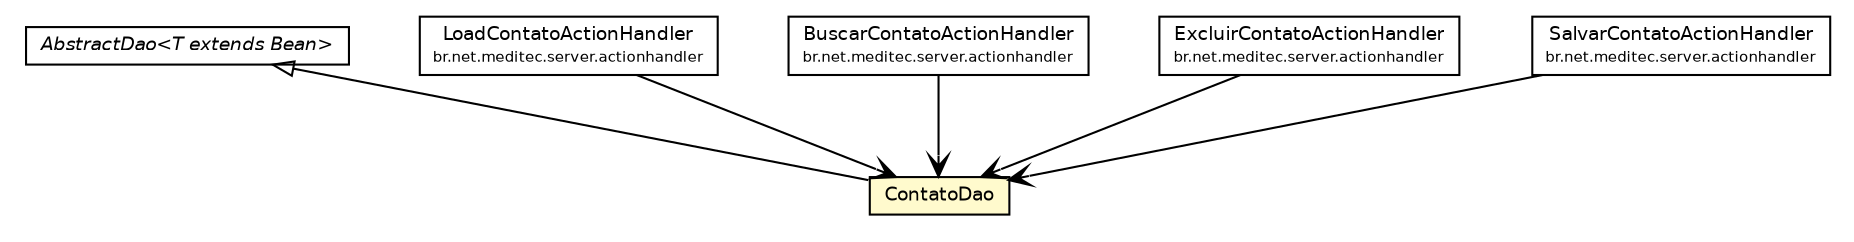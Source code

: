 #!/usr/local/bin/dot
#
# Class diagram 
# Generated by UmlGraph version 4.6 (http://www.spinellis.gr/sw/umlgraph)
#

digraph G {
	edge [fontname="Helvetica",fontsize=10,labelfontname="Helvetica",labelfontsize=10];
	node [fontname="Helvetica",fontsize=10,shape=plaintext];
	// br.net.meditec.server.dao.ContatoDao
	c5710 [label=<<table border="0" cellborder="1" cellspacing="0" cellpadding="2" port="p" bgcolor="lemonChiffon" href="./ContatoDao.html">
		<tr><td><table border="0" cellspacing="0" cellpadding="1">
			<tr><td> ContatoDao </td></tr>
		</table></td></tr>
		</table>>, fontname="Helvetica", fontcolor="black", fontsize=9.0];
	// br.net.meditec.server.dao.AbstractDao<T extends br.net.meditec.server.model.Bean>
	c5711 [label=<<table border="0" cellborder="1" cellspacing="0" cellpadding="2" port="p" href="./AbstractDao.html">
		<tr><td><table border="0" cellspacing="0" cellpadding="1">
			<tr><td><font face="Helvetica-Oblique"> AbstractDao&lt;T extends Bean&gt; </font></td></tr>
		</table></td></tr>
		</table>>, fontname="Helvetica", fontcolor="black", fontsize=9.0];
	// br.net.meditec.server.actionhandler.LoadContatoActionHandler
	c5722 [label=<<table border="0" cellborder="1" cellspacing="0" cellpadding="2" port="p" href="../actionhandler/LoadContatoActionHandler.html">
		<tr><td><table border="0" cellspacing="0" cellpadding="1">
			<tr><td> LoadContatoActionHandler </td></tr>
			<tr><td><font point-size="7.0"> br.net.meditec.server.actionhandler </font></td></tr>
		</table></td></tr>
		</table>>, fontname="Helvetica", fontcolor="black", fontsize=9.0];
	// br.net.meditec.server.actionhandler.BuscarContatoActionHandler
	c5723 [label=<<table border="0" cellborder="1" cellspacing="0" cellpadding="2" port="p" href="../actionhandler/BuscarContatoActionHandler.html">
		<tr><td><table border="0" cellspacing="0" cellpadding="1">
			<tr><td> BuscarContatoActionHandler </td></tr>
			<tr><td><font point-size="7.0"> br.net.meditec.server.actionhandler </font></td></tr>
		</table></td></tr>
		</table>>, fontname="Helvetica", fontcolor="black", fontsize=9.0];
	// br.net.meditec.server.actionhandler.ExcluirContatoActionHandler
	c5724 [label=<<table border="0" cellborder="1" cellspacing="0" cellpadding="2" port="p" href="../actionhandler/ExcluirContatoActionHandler.html">
		<tr><td><table border="0" cellspacing="0" cellpadding="1">
			<tr><td> ExcluirContatoActionHandler </td></tr>
			<tr><td><font point-size="7.0"> br.net.meditec.server.actionhandler </font></td></tr>
		</table></td></tr>
		</table>>, fontname="Helvetica", fontcolor="black", fontsize=9.0];
	// br.net.meditec.server.actionhandler.SalvarContatoActionHandler
	c5725 [label=<<table border="0" cellborder="1" cellspacing="0" cellpadding="2" port="p" href="../actionhandler/SalvarContatoActionHandler.html">
		<tr><td><table border="0" cellspacing="0" cellpadding="1">
			<tr><td> SalvarContatoActionHandler </td></tr>
			<tr><td><font point-size="7.0"> br.net.meditec.server.actionhandler </font></td></tr>
		</table></td></tr>
		</table>>, fontname="Helvetica", fontcolor="black", fontsize=9.0];
	//br.net.meditec.server.dao.ContatoDao extends br.net.meditec.server.dao.AbstractDao<br.net.meditec.server.model.Contato>
	c5711:p -> c5710:p [dir=back,arrowtail=empty];
	// br.net.meditec.server.actionhandler.LoadContatoActionHandler NAVASSOC br.net.meditec.server.dao.ContatoDao
	c5722:p -> c5710:p [taillabel="", label="", headlabel="", fontname="Helvetica", fontcolor="black", fontsize=10.0, color="black", arrowhead=open];
	// br.net.meditec.server.actionhandler.BuscarContatoActionHandler NAVASSOC br.net.meditec.server.dao.ContatoDao
	c5723:p -> c5710:p [taillabel="", label="", headlabel="", fontname="Helvetica", fontcolor="black", fontsize=10.0, color="black", arrowhead=open];
	// br.net.meditec.server.actionhandler.ExcluirContatoActionHandler NAVASSOC br.net.meditec.server.dao.ContatoDao
	c5724:p -> c5710:p [taillabel="", label="", headlabel="", fontname="Helvetica", fontcolor="black", fontsize=10.0, color="black", arrowhead=open];
	// br.net.meditec.server.actionhandler.SalvarContatoActionHandler NAVASSOC br.net.meditec.server.dao.ContatoDao
	c5725:p -> c5710:p [taillabel="", label="", headlabel="", fontname="Helvetica", fontcolor="black", fontsize=10.0, color="black", arrowhead=open];
}

